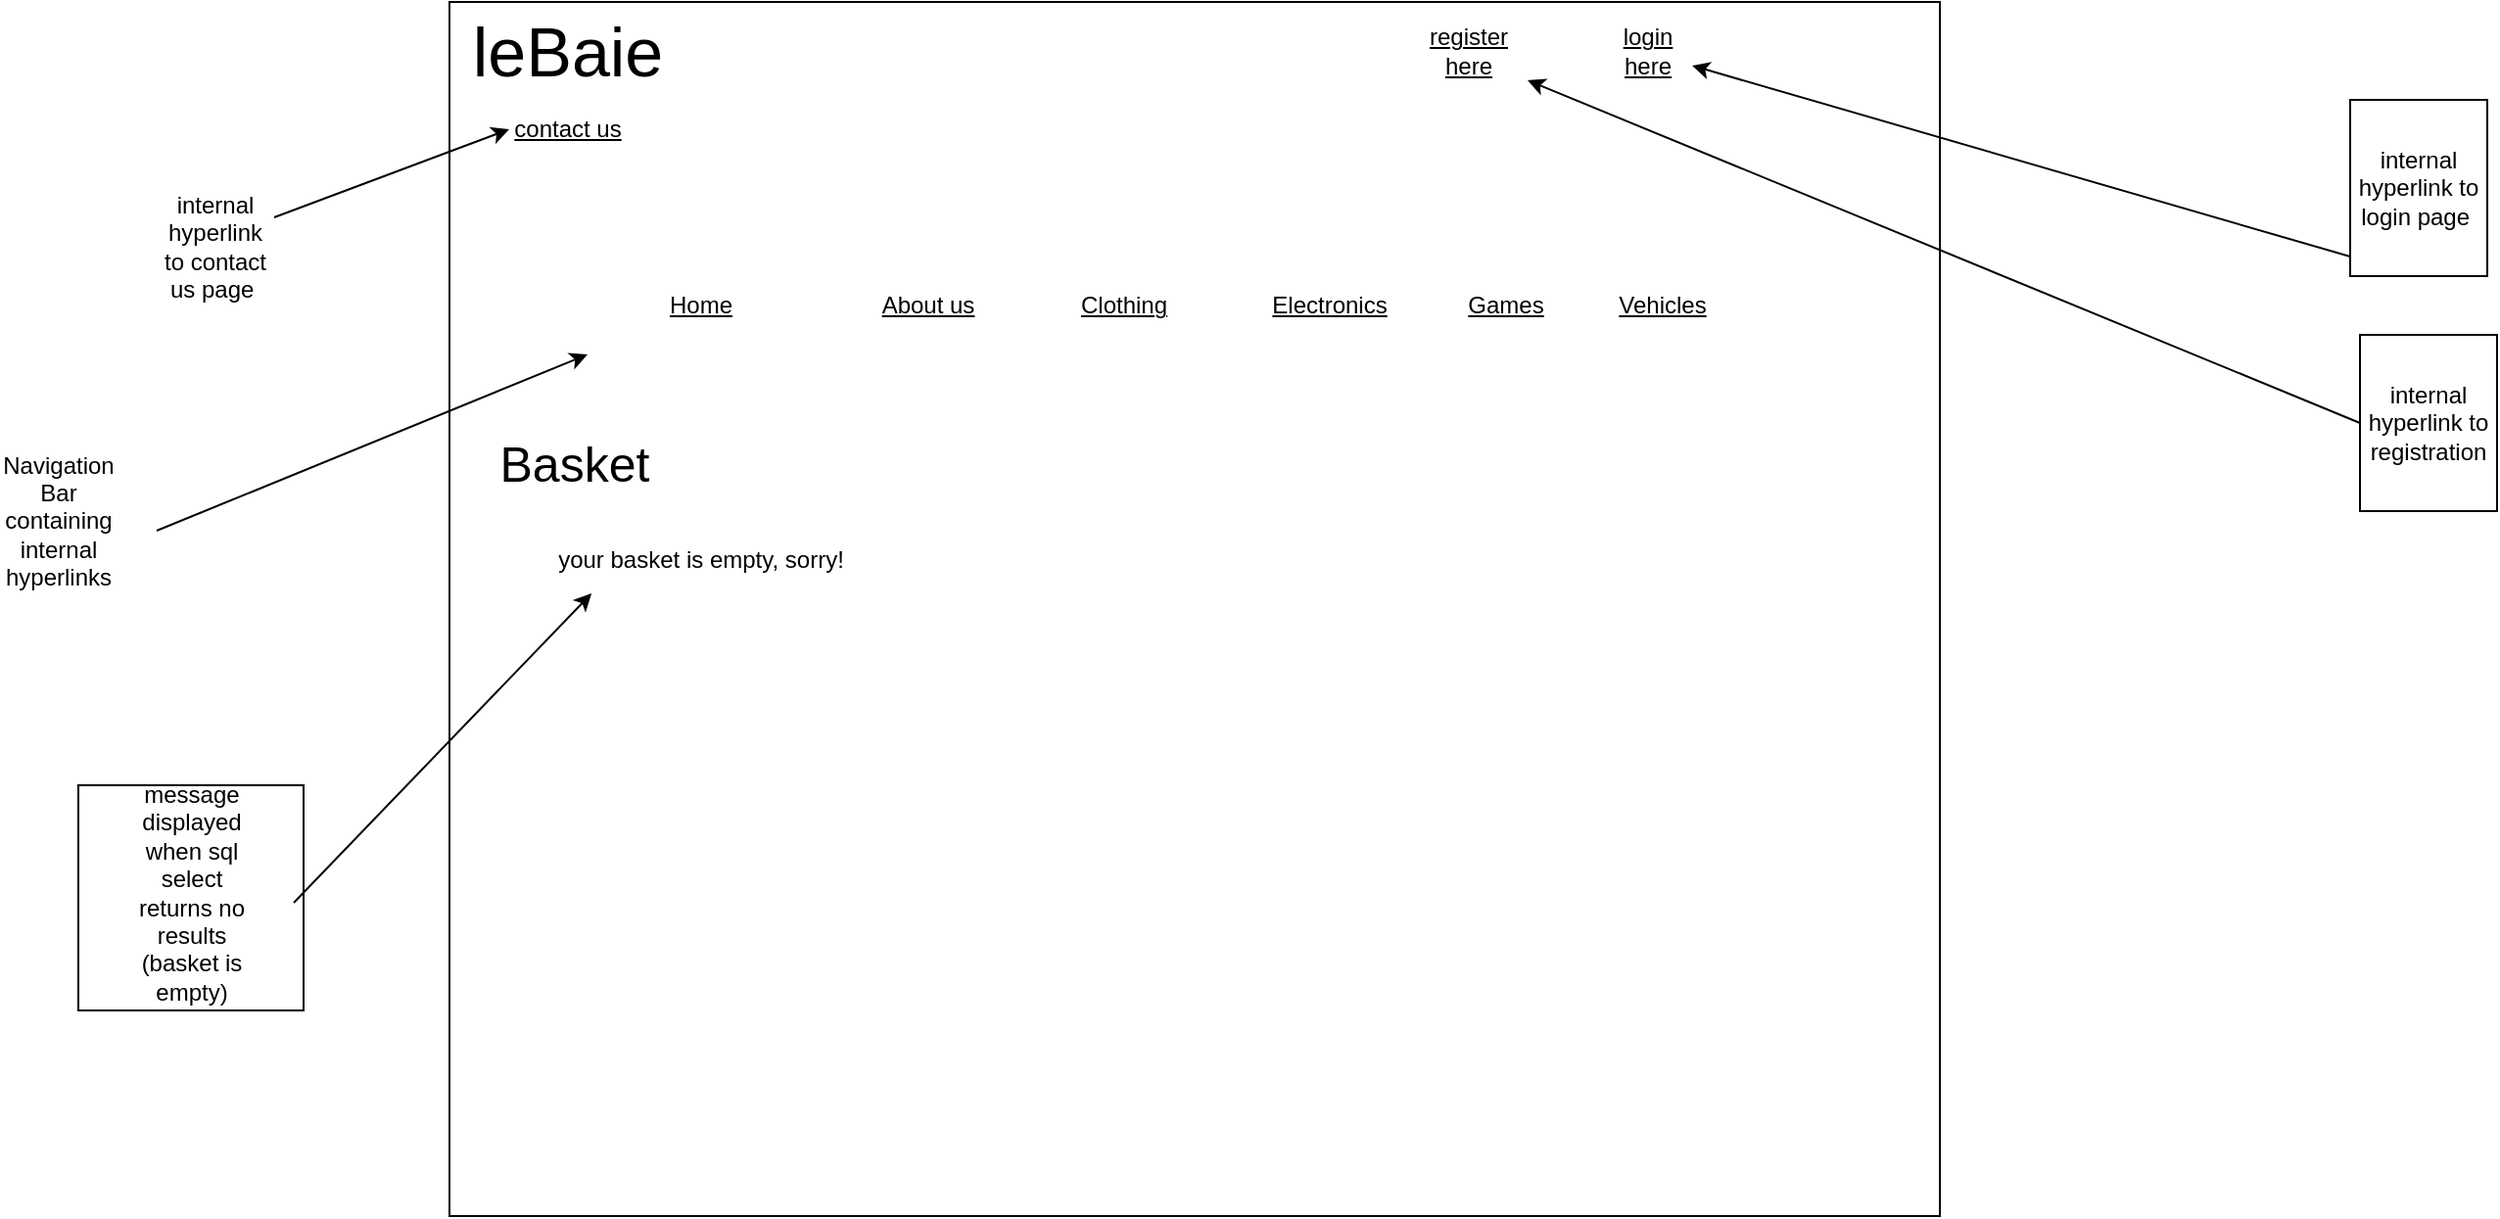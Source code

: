 <mxfile version="22.0.3" type="device">
  <diagram name="Page-1" id="JaS-mlAbmv6u3xqrk0BL">
    <mxGraphModel dx="2058" dy="820" grid="1" gridSize="10" guides="1" tooltips="1" connect="1" arrows="1" fold="1" page="0" pageScale="1" pageWidth="850" pageHeight="1100" math="0" shadow="0">
      <root>
        <mxCell id="0" />
        <mxCell id="1" parent="0" />
        <mxCell id="1FOk7flxC6Cu8_AXTQjD-1" value="" style="rounded=0;whiteSpace=wrap;html=1;fillColor=none;fontStyle=4" parent="1" vertex="1">
          <mxGeometry x="39.5" y="60" width="761" height="620" as="geometry" />
        </mxCell>
        <mxCell id="1FOk7flxC6Cu8_AXTQjD-4" value="&lt;font style=&quot;font-size: 35px;&quot;&gt;leBaie&lt;/font&gt;" style="text;html=1;strokeColor=none;fillColor=none;align=center;verticalAlign=middle;whiteSpace=wrap;rounded=0;fontStyle=0" parent="1" vertex="1">
          <mxGeometry x="70" y="80" width="60" height="10" as="geometry" />
        </mxCell>
        <mxCell id="1FOk7flxC6Cu8_AXTQjD-5" value="&lt;span&gt;Home &lt;/span&gt;" style="text;html=1;strokeColor=none;fillColor=none;align=center;verticalAlign=middle;whiteSpace=wrap;rounded=0;fontStyle=4" parent="1" vertex="1">
          <mxGeometry x="138" y="200" width="60" height="30" as="geometry" />
        </mxCell>
        <mxCell id="1FOk7flxC6Cu8_AXTQjD-6" value="Electronics " style="text;html=1;strokeColor=none;fillColor=none;align=center;verticalAlign=middle;whiteSpace=wrap;rounded=0;fontStyle=4" parent="1" vertex="1">
          <mxGeometry x="459" y="200" width="60" height="30" as="geometry" />
        </mxCell>
        <mxCell id="1FOk7flxC6Cu8_AXTQjD-7" value="Clothing" style="text;html=1;strokeColor=none;fillColor=none;align=center;verticalAlign=middle;whiteSpace=wrap;rounded=0;fontStyle=4" parent="1" vertex="1">
          <mxGeometry x="354" y="200" width="60" height="30" as="geometry" />
        </mxCell>
        <mxCell id="1FOk7flxC6Cu8_AXTQjD-8" value="Vehicles" style="text;html=1;strokeColor=none;fillColor=none;align=center;verticalAlign=middle;whiteSpace=wrap;rounded=0;fontStyle=4" parent="1" vertex="1">
          <mxGeometry x="629" y="200" width="60" height="30" as="geometry" />
        </mxCell>
        <mxCell id="1FOk7flxC6Cu8_AXTQjD-9" value="About us" style="text;html=1;strokeColor=none;fillColor=none;align=center;verticalAlign=middle;whiteSpace=wrap;rounded=0;fontStyle=4" parent="1" vertex="1">
          <mxGeometry x="254" y="200" width="60" height="30" as="geometry" />
        </mxCell>
        <mxCell id="1FOk7flxC6Cu8_AXTQjD-10" value="Games" style="text;html=1;strokeColor=none;fillColor=none;align=center;verticalAlign=middle;whiteSpace=wrap;rounded=0;fontStyle=4" parent="1" vertex="1">
          <mxGeometry x="549" y="200" width="60" height="30" as="geometry" />
        </mxCell>
        <mxCell id="1FOk7flxC6Cu8_AXTQjD-11" value="&lt;span&gt;contact us&lt;br&gt;&lt;/span&gt;" style="text;html=1;strokeColor=none;fillColor=none;align=center;verticalAlign=middle;whiteSpace=wrap;rounded=0;fontStyle=4" parent="1" vertex="1">
          <mxGeometry x="70" y="110" width="60" height="30" as="geometry" />
        </mxCell>
        <mxCell id="1FOk7flxC6Cu8_AXTQjD-13" value="&lt;font style=&quot;font-size: 25px;&quot;&gt;&amp;nbsp;Basket&lt;/font&gt;" style="text;html=1;strokeColor=none;fillColor=none;align=center;verticalAlign=middle;whiteSpace=wrap;rounded=0;" parent="1" vertex="1">
          <mxGeometry x="50" y="280" width="100" height="30" as="geometry" />
        </mxCell>
        <mxCell id="1FOk7flxC6Cu8_AXTQjD-19" value="Navigation Bar containing internal hyperlinks" style="text;html=1;strokeColor=none;fillColor=none;align=center;verticalAlign=middle;whiteSpace=wrap;rounded=0;" parent="1" vertex="1">
          <mxGeometry x="-190" y="310" width="60" height="30" as="geometry" />
        </mxCell>
        <mxCell id="1FOk7flxC6Cu8_AXTQjD-20" value="" style="endArrow=classic;html=1;rounded=0;" parent="1" edge="1">
          <mxGeometry width="50" height="50" relative="1" as="geometry">
            <mxPoint x="-110" y="330" as="sourcePoint" />
            <mxPoint x="110" y="240" as="targetPoint" />
          </mxGeometry>
        </mxCell>
        <mxCell id="1FOk7flxC6Cu8_AXTQjD-36" value="" style="endArrow=classic;html=1;rounded=0;entryX=0;entryY=0.5;entryDx=0;entryDy=0;" parent="1" target="1FOk7flxC6Cu8_AXTQjD-11" edge="1">
          <mxGeometry width="50" height="50" relative="1" as="geometry">
            <mxPoint x="-50" y="170" as="sourcePoint" />
            <mxPoint y="120" as="targetPoint" />
          </mxGeometry>
        </mxCell>
        <mxCell id="1FOk7flxC6Cu8_AXTQjD-37" value="internal hyperlink to contact us page&amp;nbsp;" style="text;html=1;strokeColor=none;fillColor=none;align=center;verticalAlign=middle;whiteSpace=wrap;rounded=0;" parent="1" vertex="1">
          <mxGeometry x="-110" y="170" width="60" height="30" as="geometry" />
        </mxCell>
        <mxCell id="3y53a9IgMEsXcIKsQaVZ-15" value="" style="whiteSpace=wrap;html=1;aspect=fixed;" parent="1" vertex="1">
          <mxGeometry x="-150" y="460" width="115" height="115" as="geometry" />
        </mxCell>
        <mxCell id="05-Fl4LZQInTn5MzLvOL-1" value="&lt;u&gt;register here&lt;/u&gt;" style="text;html=1;strokeColor=none;fillColor=none;align=center;verticalAlign=middle;whiteSpace=wrap;rounded=0;" parent="1" vertex="1">
          <mxGeometry x="530" y="70" width="60" height="30" as="geometry" />
        </mxCell>
        <mxCell id="05-Fl4LZQInTn5MzLvOL-2" value="&lt;u&gt;login here&lt;/u&gt;" style="text;html=1;strokeColor=none;fillColor=none;align=center;verticalAlign=middle;whiteSpace=wrap;rounded=0;" parent="1" vertex="1">
          <mxGeometry x="629" y="70" width="45" height="30" as="geometry" />
        </mxCell>
        <mxCell id="05-Fl4LZQInTn5MzLvOL-3" value="" style="endArrow=classic;html=1;rounded=0;exitX=0;exitY=0.5;exitDx=0;exitDy=0;entryX=1;entryY=1;entryDx=0;entryDy=0;" parent="1" source="05-Fl4LZQInTn5MzLvOL-4" target="05-Fl4LZQInTn5MzLvOL-1" edge="1">
          <mxGeometry width="50" height="50" relative="1" as="geometry">
            <mxPoint x="1000" y="270" as="sourcePoint" />
            <mxPoint x="620" y="100" as="targetPoint" />
          </mxGeometry>
        </mxCell>
        <mxCell id="05-Fl4LZQInTn5MzLvOL-4" value="internal hyperlink to registration" style="rounded=0;whiteSpace=wrap;html=1;fillColor=none;" parent="1" vertex="1">
          <mxGeometry x="1015" y="230" width="70" height="90" as="geometry" />
        </mxCell>
        <mxCell id="05-Fl4LZQInTn5MzLvOL-5" value="internal hyperlink to login page&amp;nbsp;" style="rounded=0;whiteSpace=wrap;html=1;fillColor=none;" parent="1" vertex="1">
          <mxGeometry x="1010" y="110" width="70" height="90" as="geometry" />
        </mxCell>
        <mxCell id="05-Fl4LZQInTn5MzLvOL-6" value="" style="endArrow=classic;html=1;rounded=0;entryX=1;entryY=0.75;entryDx=0;entryDy=0;" parent="1" target="05-Fl4LZQInTn5MzLvOL-2" edge="1">
          <mxGeometry width="50" height="50" relative="1" as="geometry">
            <mxPoint x="1010" y="190" as="sourcePoint" />
            <mxPoint x="1060" y="140" as="targetPoint" />
          </mxGeometry>
        </mxCell>
        <mxCell id="Zsn49zlCultWYsAX4Okj-1" value="message displayed when sql select returns no results (basket is empty)" style="text;html=1;strokeColor=none;fillColor=none;align=center;verticalAlign=middle;whiteSpace=wrap;rounded=0;" vertex="1" parent="1">
          <mxGeometry x="-122" y="500" width="60" height="30" as="geometry" />
        </mxCell>
        <mxCell id="Zsn49zlCultWYsAX4Okj-2" value="your basket is empty, sorry!" style="text;html=1;strokeColor=none;fillColor=none;align=center;verticalAlign=middle;whiteSpace=wrap;rounded=0;" vertex="1" parent="1">
          <mxGeometry x="93" y="330" width="150" height="30" as="geometry" />
        </mxCell>
        <mxCell id="Zsn49zlCultWYsAX4Okj-3" value="" style="endArrow=classic;html=1;rounded=0;entryX=0.127;entryY=1.067;entryDx=0;entryDy=0;entryPerimeter=0;" edge="1" parent="1" target="Zsn49zlCultWYsAX4Okj-2">
          <mxGeometry width="50" height="50" relative="1" as="geometry">
            <mxPoint x="-40" y="520" as="sourcePoint" />
            <mxPoint x="10" y="470" as="targetPoint" />
          </mxGeometry>
        </mxCell>
      </root>
    </mxGraphModel>
  </diagram>
</mxfile>
